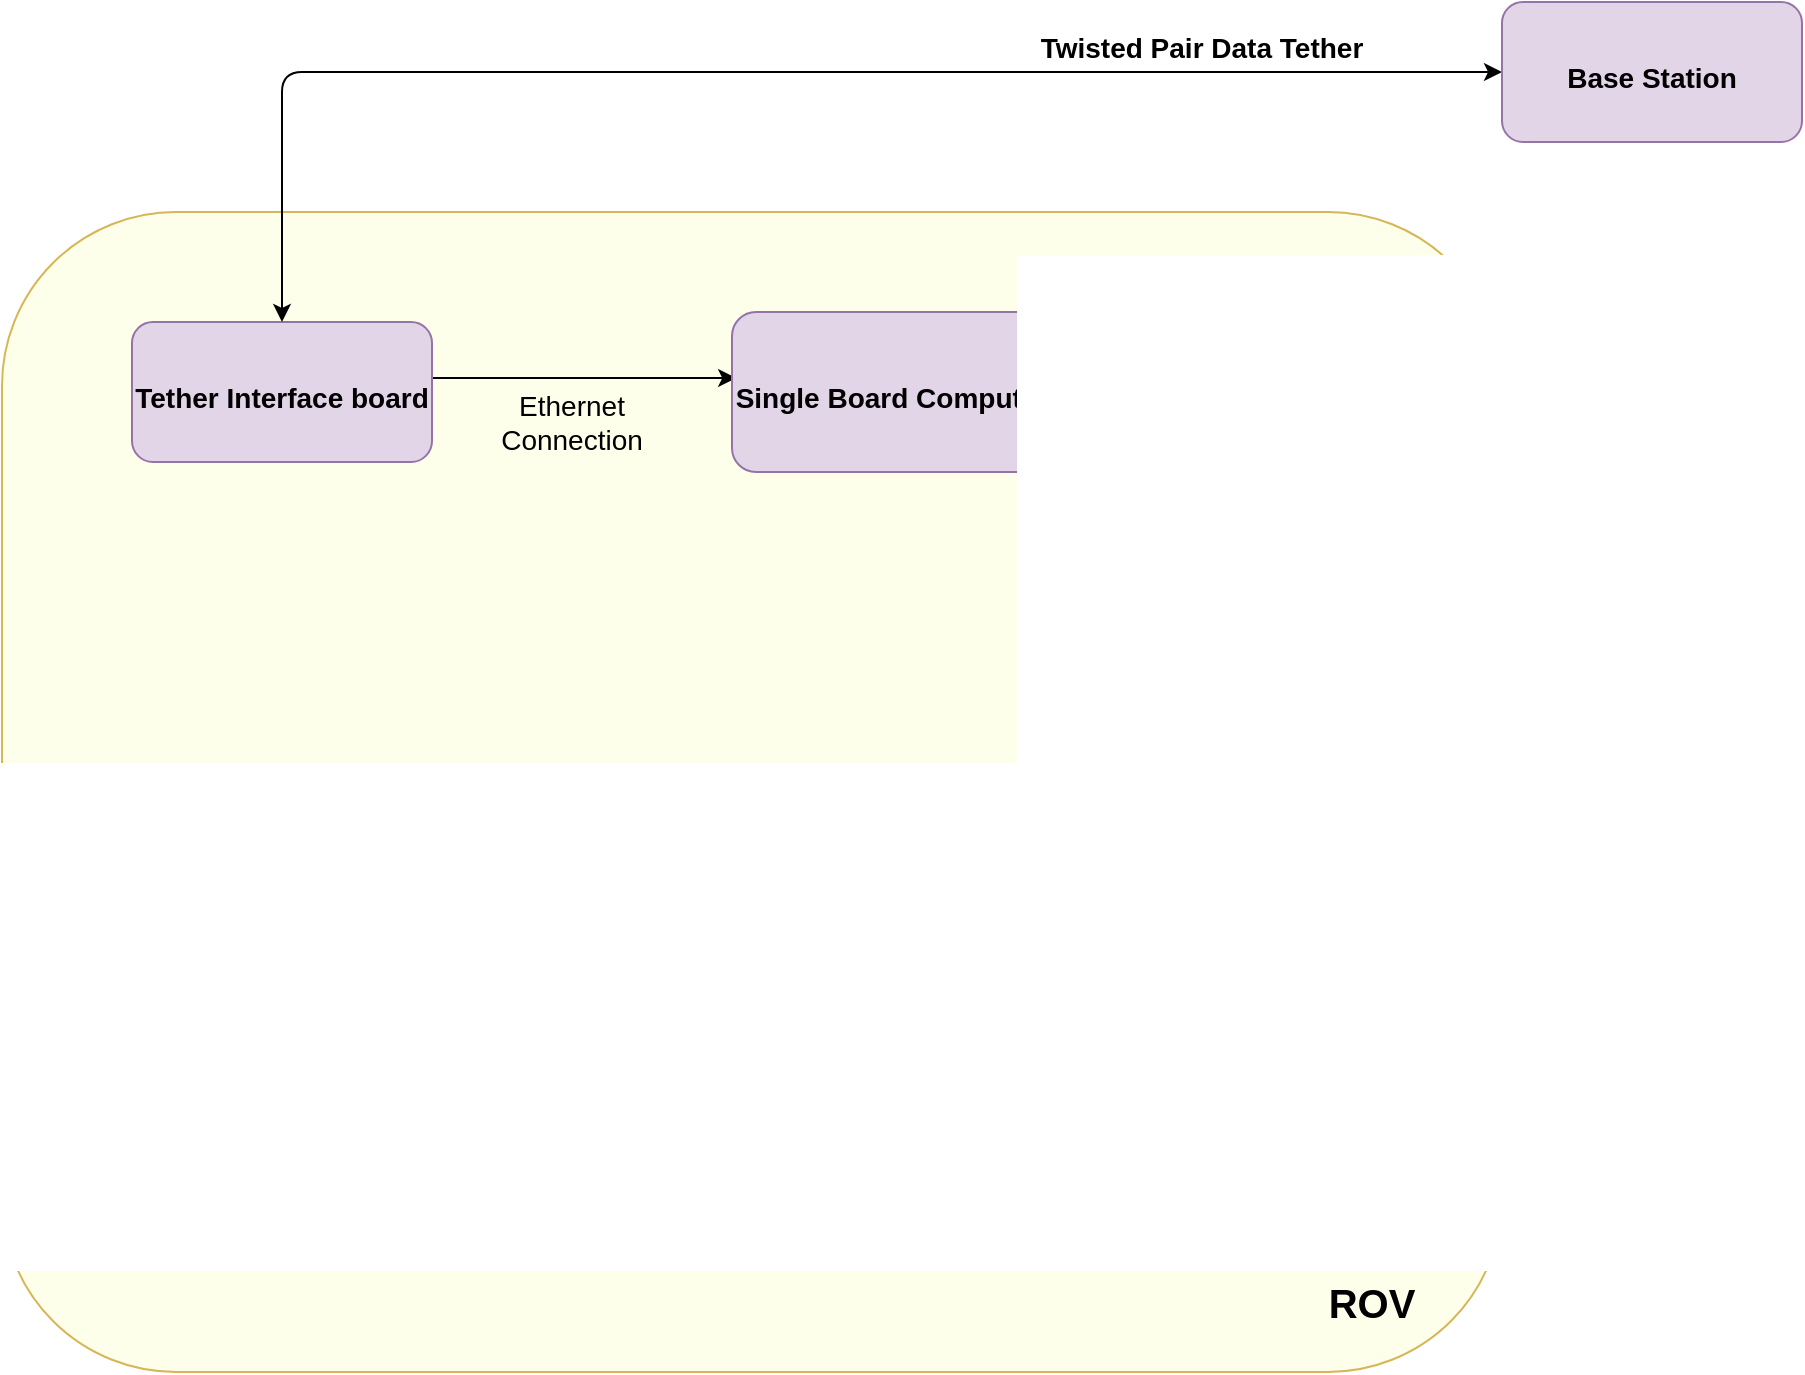 <mxfile version="12.1.7" type="github" pages="1">
  <diagram id="8O14fFEL1NrA8Rd9ICKv" name="Page-1">
    <mxGraphModel dx="1422" dy="794" grid="1" gridSize="10" guides="1" tooltips="1" connect="1" arrows="1" fold="1" page="1" pageScale="1" pageWidth="1100" pageHeight="850" math="0" shadow="0">
      <root>
        <mxCell id="0"/>
        <mxCell id="1" parent="0"/>
        <mxCell id="SgkBNaZOiM6V6H04DboF-1" value="" style="rounded=1;whiteSpace=wrap;html=1;fillColor=#FEFFEB;strokeColor=#d6b656;" vertex="1" parent="1">
          <mxGeometry x="175" y="135" width="750" height="580" as="geometry"/>
        </mxCell>
        <mxCell id="SgkBNaZOiM6V6H04DboF-2" value="&lt;b style=&quot;font-size: 20px;&quot;&gt;ROV&lt;/b&gt;" style="text;html=1;strokeColor=none;fillColor=none;align=center;verticalAlign=middle;whiteSpace=wrap;rounded=0;fontSize=20;" vertex="1" parent="1">
          <mxGeometry x="840" y="670" width="40" height="20" as="geometry"/>
        </mxCell>
        <mxCell id="SgkBNaZOiM6V6H04DboF-10" style="edgeStyle=orthogonalEdgeStyle;rounded=0;orthogonalLoop=1;jettySize=auto;html=1;exitX=1;exitY=0.5;exitDx=0;exitDy=0;entryX=0.013;entryY=0.413;entryDx=0;entryDy=0;entryPerimeter=0;fontSize=20;" edge="1" parent="1" source="SgkBNaZOiM6V6H04DboF-3" target="SgkBNaZOiM6V6H04DboF-7">
          <mxGeometry relative="1" as="geometry">
            <Array as="points">
              <mxPoint x="390" y="218"/>
            </Array>
          </mxGeometry>
        </mxCell>
        <mxCell id="SgkBNaZOiM6V6H04DboF-3" value="&lt;span style=&quot;font-size: 14px&quot;&gt;&lt;b&gt;Tether Interface board&lt;/b&gt;&lt;/span&gt;" style="rounded=1;whiteSpace=wrap;html=1;fillColor=#e1d5e7;fontSize=20;strokeColor=#9673a6;" vertex="1" parent="1">
          <mxGeometry x="240" y="190" width="150" height="70" as="geometry"/>
        </mxCell>
        <mxCell id="SgkBNaZOiM6V6H04DboF-4" value="" style="endArrow=classic;startArrow=classic;html=1;fontSize=20;entryX=0.5;entryY=0;entryDx=0;entryDy=0;exitX=0;exitY=0.5;exitDx=0;exitDy=0;" edge="1" parent="1" source="SgkBNaZOiM6V6H04DboF-5" target="SgkBNaZOiM6V6H04DboF-3">
          <mxGeometry width="50" height="50" relative="1" as="geometry">
            <mxPoint x="190" y="100" as="sourcePoint"/>
            <mxPoint x="240" y="70" as="targetPoint"/>
            <Array as="points">
              <mxPoint x="315" y="65"/>
            </Array>
          </mxGeometry>
        </mxCell>
        <mxCell id="SgkBNaZOiM6V6H04DboF-5" value="&lt;span style=&quot;font-size: 14px&quot;&gt;&lt;b&gt;Base Station&lt;/b&gt;&lt;/span&gt;" style="rounded=1;whiteSpace=wrap;html=1;fillColor=#e1d5e7;fontSize=20;strokeColor=#9673a6;" vertex="1" parent="1">
          <mxGeometry x="925" y="30" width="150" height="70" as="geometry"/>
        </mxCell>
        <mxCell id="SgkBNaZOiM6V6H04DboF-6" value="&lt;font style=&quot;font-size: 14px&quot;&gt;Twisted Pair Data Tether&lt;/font&gt;" style="text;html=1;strokeColor=none;fillColor=none;align=center;verticalAlign=middle;whiteSpace=wrap;rounded=0;fontSize=20;fontStyle=1" vertex="1" parent="1">
          <mxGeometry x="670" y="40" width="210" height="20" as="geometry"/>
        </mxCell>
        <mxCell id="SgkBNaZOiM6V6H04DboF-7" value="&lt;font style=&quot;font-size: 14px&quot;&gt;Single Board Computer&lt;/font&gt;" style="rounded=1;whiteSpace=wrap;html=1;fillColor=#e1d5e7;fontSize=20;strokeColor=#9673a6;fontStyle=1" vertex="1" parent="1">
          <mxGeometry x="540" y="185" width="160" height="80" as="geometry"/>
        </mxCell>
        <mxCell id="SgkBNaZOiM6V6H04DboF-11" value="Ethernet Connection" style="text;html=1;strokeColor=none;fillColor=none;align=center;verticalAlign=middle;whiteSpace=wrap;rounded=0;fontSize=14;" vertex="1" parent="1">
          <mxGeometry x="400" y="230" width="120" height="20" as="geometry"/>
        </mxCell>
      </root>
    </mxGraphModel>
  </diagram>
</mxfile>
